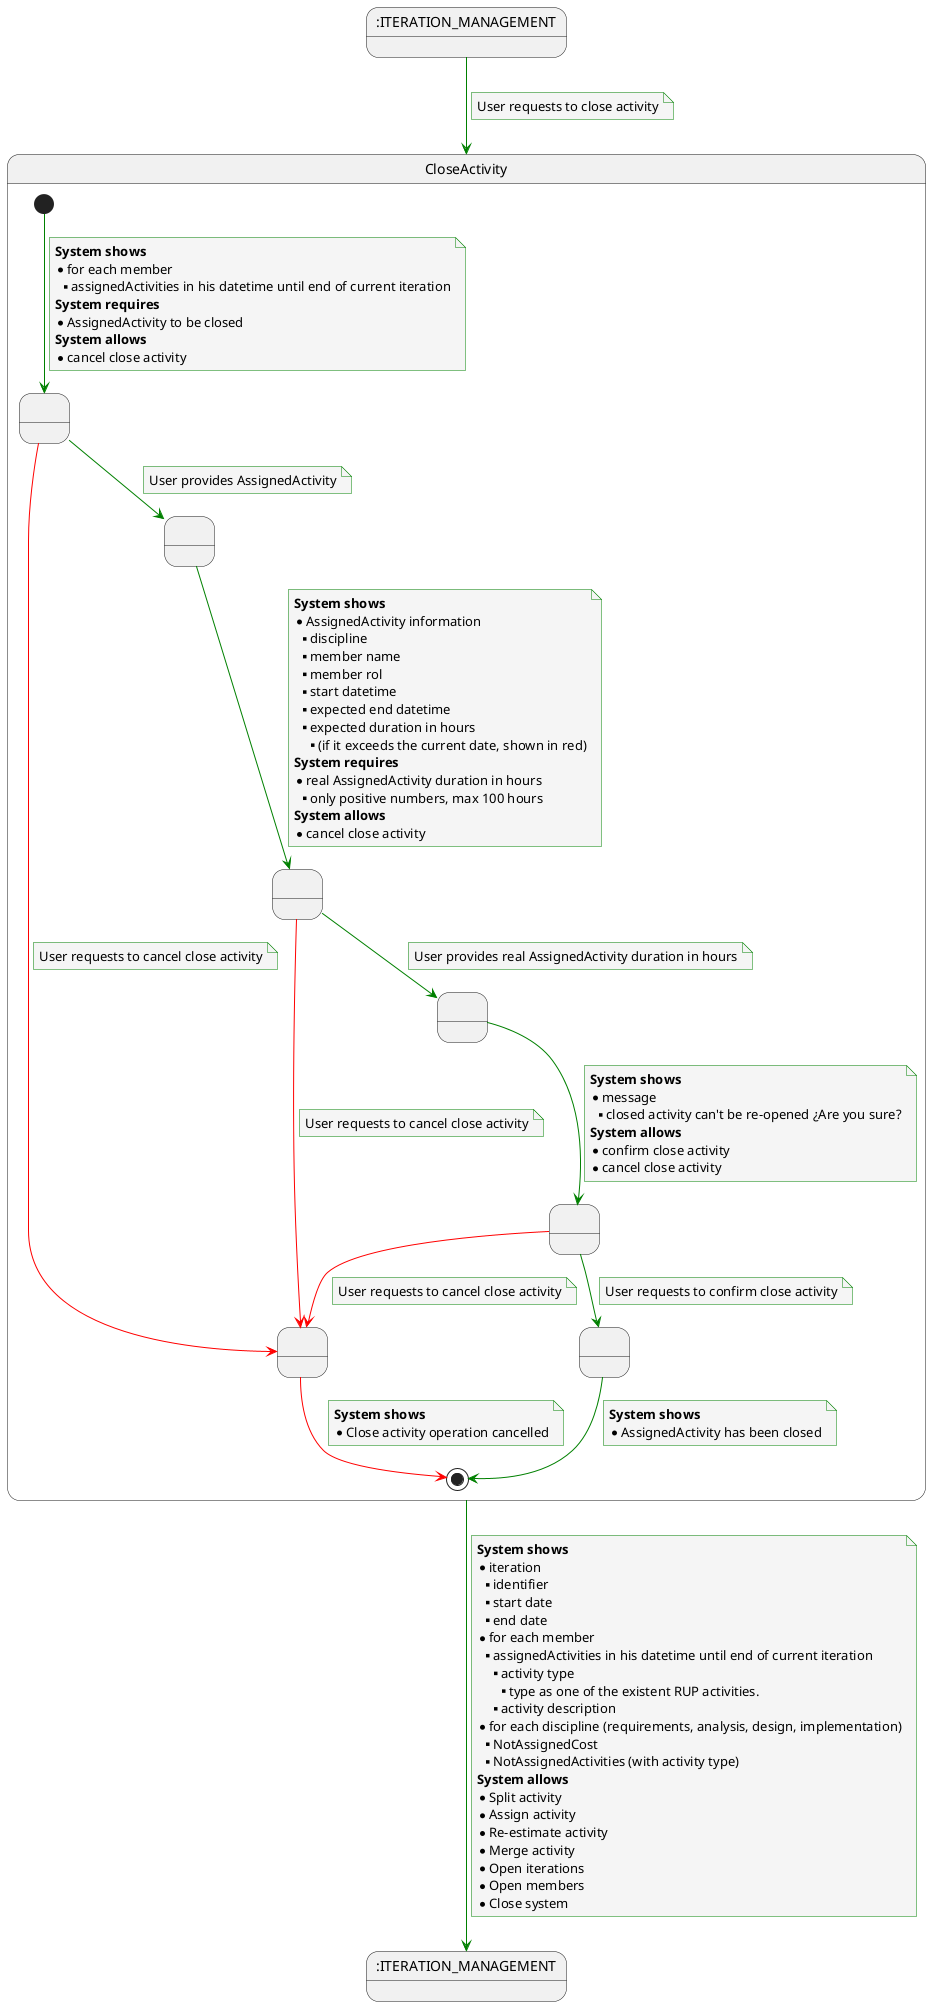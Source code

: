 @startuml

    skinparam {
        NoteBackgroundColor #whiteSmoke
        ArrowColor #green
        NoteBorderColor #green
    }

    state ITERATION_MANAGEMENT_START as ":ITERATION_MANAGEMENT"
    state ITERATION_MANAGEMENT_END as ":ITERATION_MANAGEMENT"

    ITERATION_MANAGEMENT_START --> CloseActivity
    note on link
        User requests to close activity
    end note


    state CloseActivity {
        state 5 as " "
        state 13 as " "
        state 14 as " "
        state 16 as " "
        state 17 as " "
        state alternativeWay as " "
        state 15 as " "

    [*] --> 13
    note on link
    <b>System shows</b>
    * for each member
    **assignedActivities in his datetime until end of current iteration
    <b>System requires</b>
    * AssignedActivity to be closed
    <b>System allows</b>
    * cancel close activity
    end note

    13 -[#red]-> alternativeWay
    note on link
        User requests to cancel close activity
    end note

    13 --> 5
    note on link
        User provides AssignedActivity
    end note

    5 --> 14
    note on link
    <b>System shows</b>
    * AssignedActivity information
    ** discipline
    ** member name
    ** member rol
    ** start datetime
    ** expected end datetime
    ** expected duration in hours
    *** (if it exceeds the current date, shown in red)
    <b>System requires</b>
    * real AssignedActivity duration in hours
    ** only positive numbers, max 100 hours
    <b>System allows</b>
    * cancel close activity
    end note

    14 -[#red]-> alternativeWay
    note on link
        User requests to cancel close activity
    end note

    14 --> 16
    note on link
        User provides real AssignedActivity duration in hours
    end note

    16 --> 17
    note on link
    <b>System shows</b>
    * message
    **closed activity can't be re-opened ¿Are you sure?
    <b>System allows</b>
    *confirm close activity
    *cancel close activity
    end note

    17 --> 15
    note on link
    User requests to confirm close activity
    end note

    17 -[#red]-> alternativeWay
    note on link
    User requests to cancel close activity
    end note

    alternativeWay -[#red]-> [*]
    note on link
         <b>System shows</b>
         * Close activity operation cancelled
    end note

    15 --> [*]
    note on link
     <b>System shows</b>
     * AssignedActivity has been closed
     end note

     }

     CloseActivity -down-> ITERATION_MANAGEMENT_END
         note on link
        <b>System shows</b>
        * iteration
        ** identifier
        ** start date
        ** end date
        * for each member
        **assignedActivities in his datetime until end of current iteration
        *** activity type
        **** type as one of the existent RUP activities.
        *** activity description
        * for each discipline (requirements, analysis, design, implementation)
        ** NotAssignedCost
        ** NotAssignedActivities (with activity type)
        <b>System allows</b>
        * Split activity
        * Assign activity
        * Re-estimate activity
        * Merge activity
        * Open iterations
        * Open members
        * Close system
          end note


@enduml
